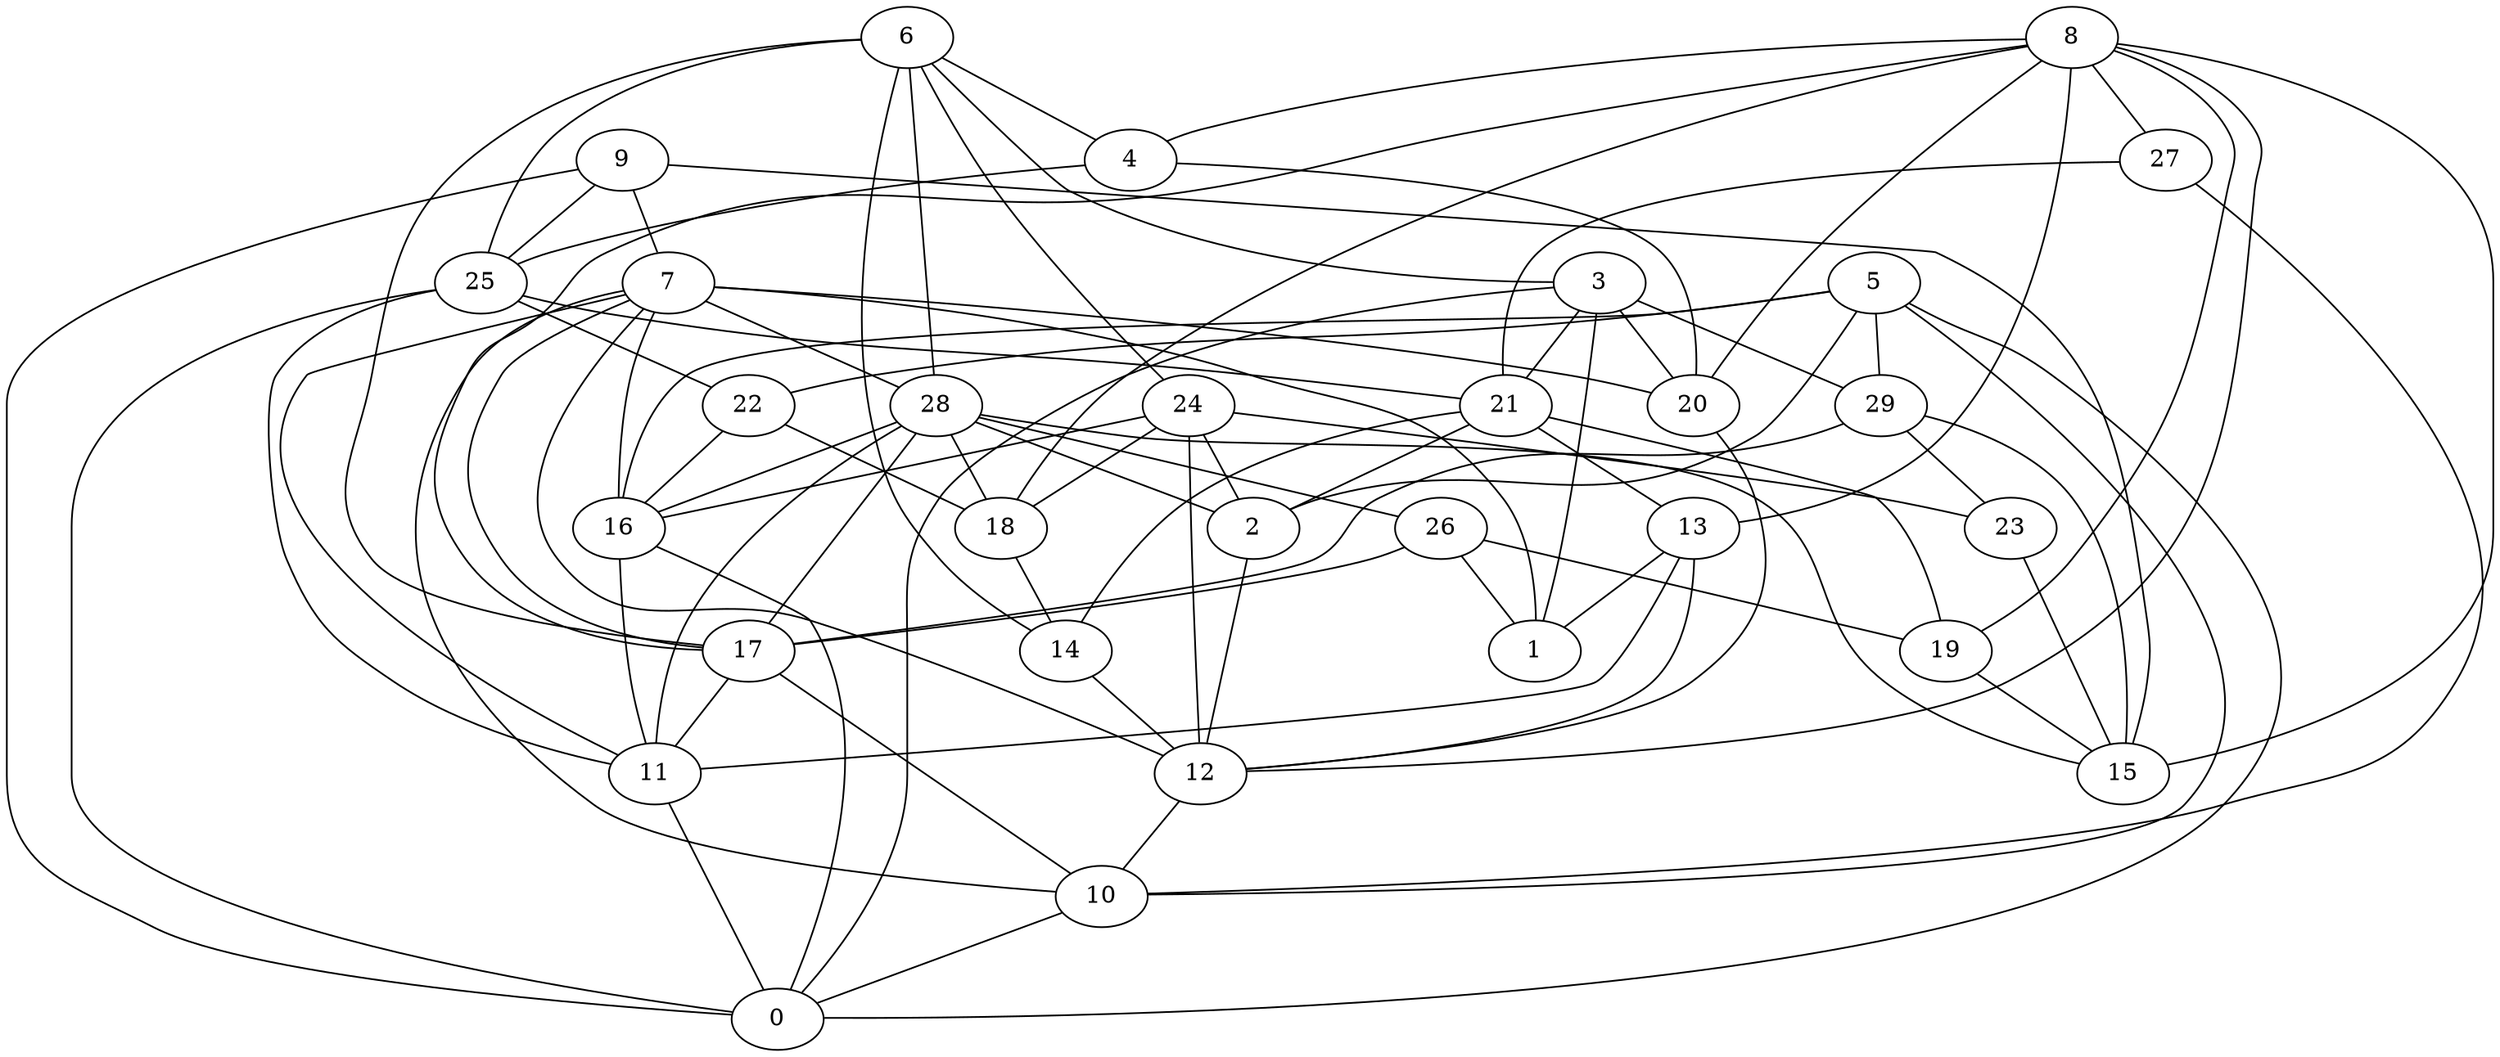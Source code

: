 digraph GG_graph {

subgraph G_graph {
edge [color = black]
"27" -> "21" [dir = none]
"27" -> "10" [dir = none]
"9" -> "0" [dir = none]
"9" -> "15" [dir = none]
"9" -> "25" [dir = none]
"9" -> "7" [dir = none]
"22" -> "16" [dir = none]
"22" -> "18" [dir = none]
"29" -> "23" [dir = none]
"29" -> "15" [dir = none]
"29" -> "17" [dir = none]
"13" -> "1" [dir = none]
"13" -> "12" [dir = none]
"13" -> "11" [dir = none]
"12" -> "10" [dir = none]
"19" -> "15" [dir = none]
"8" -> "13" [dir = none]
"8" -> "18" [dir = none]
"8" -> "19" [dir = none]
"8" -> "20" [dir = none]
"8" -> "12" [dir = none]
"8" -> "27" [dir = none]
"8" -> "17" [dir = none]
"8" -> "4" [dir = none]
"8" -> "15" [dir = none]
"16" -> "0" [dir = none]
"16" -> "11" [dir = none]
"6" -> "4" [dir = none]
"6" -> "14" [dir = none]
"6" -> "28" [dir = none]
"6" -> "17" [dir = none]
"6" -> "3" [dir = none]
"6" -> "24" [dir = none]
"6" -> "25" [dir = none]
"3" -> "20" [dir = none]
"3" -> "0" [dir = none]
"3" -> "29" [dir = none]
"3" -> "21" [dir = none]
"3" -> "1" [dir = none]
"23" -> "15" [dir = none]
"21" -> "2" [dir = none]
"21" -> "19" [dir = none]
"21" -> "13" [dir = none]
"21" -> "14" [dir = none]
"20" -> "12" [dir = none]
"11" -> "0" [dir = none]
"18" -> "14" [dir = none]
"24" -> "12" [dir = none]
"24" -> "18" [dir = none]
"24" -> "2" [dir = none]
"24" -> "16" [dir = none]
"24" -> "23" [dir = none]
"17" -> "10" [dir = none]
"17" -> "11" [dir = none]
"28" -> "16" [dir = none]
"28" -> "18" [dir = none]
"28" -> "15" [dir = none]
"28" -> "26" [dir = none]
"28" -> "2" [dir = none]
"28" -> "11" [dir = none]
"28" -> "17" [dir = none]
"5" -> "2" [dir = none]
"5" -> "22" [dir = none]
"5" -> "10" [dir = none]
"5" -> "29" [dir = none]
"5" -> "0" [dir = none]
"5" -> "16" [dir = none]
"14" -> "12" [dir = none]
"26" -> "1" [dir = none]
"26" -> "17" [dir = none]
"26" -> "19" [dir = none]
"2" -> "12" [dir = none]
"25" -> "21" [dir = none]
"25" -> "11" [dir = none]
"25" -> "0" [dir = none]
"25" -> "22" [dir = none]
"7" -> "11" [dir = none]
"7" -> "1" [dir = none]
"7" -> "20" [dir = none]
"7" -> "16" [dir = none]
"7" -> "28" [dir = none]
"7" -> "17" [dir = none]
"7" -> "10" [dir = none]
"7" -> "12" [dir = none]
"10" -> "0" [dir = none]
"4" -> "20" [dir = none]
"4" -> "25" [dir = none]
}

}
